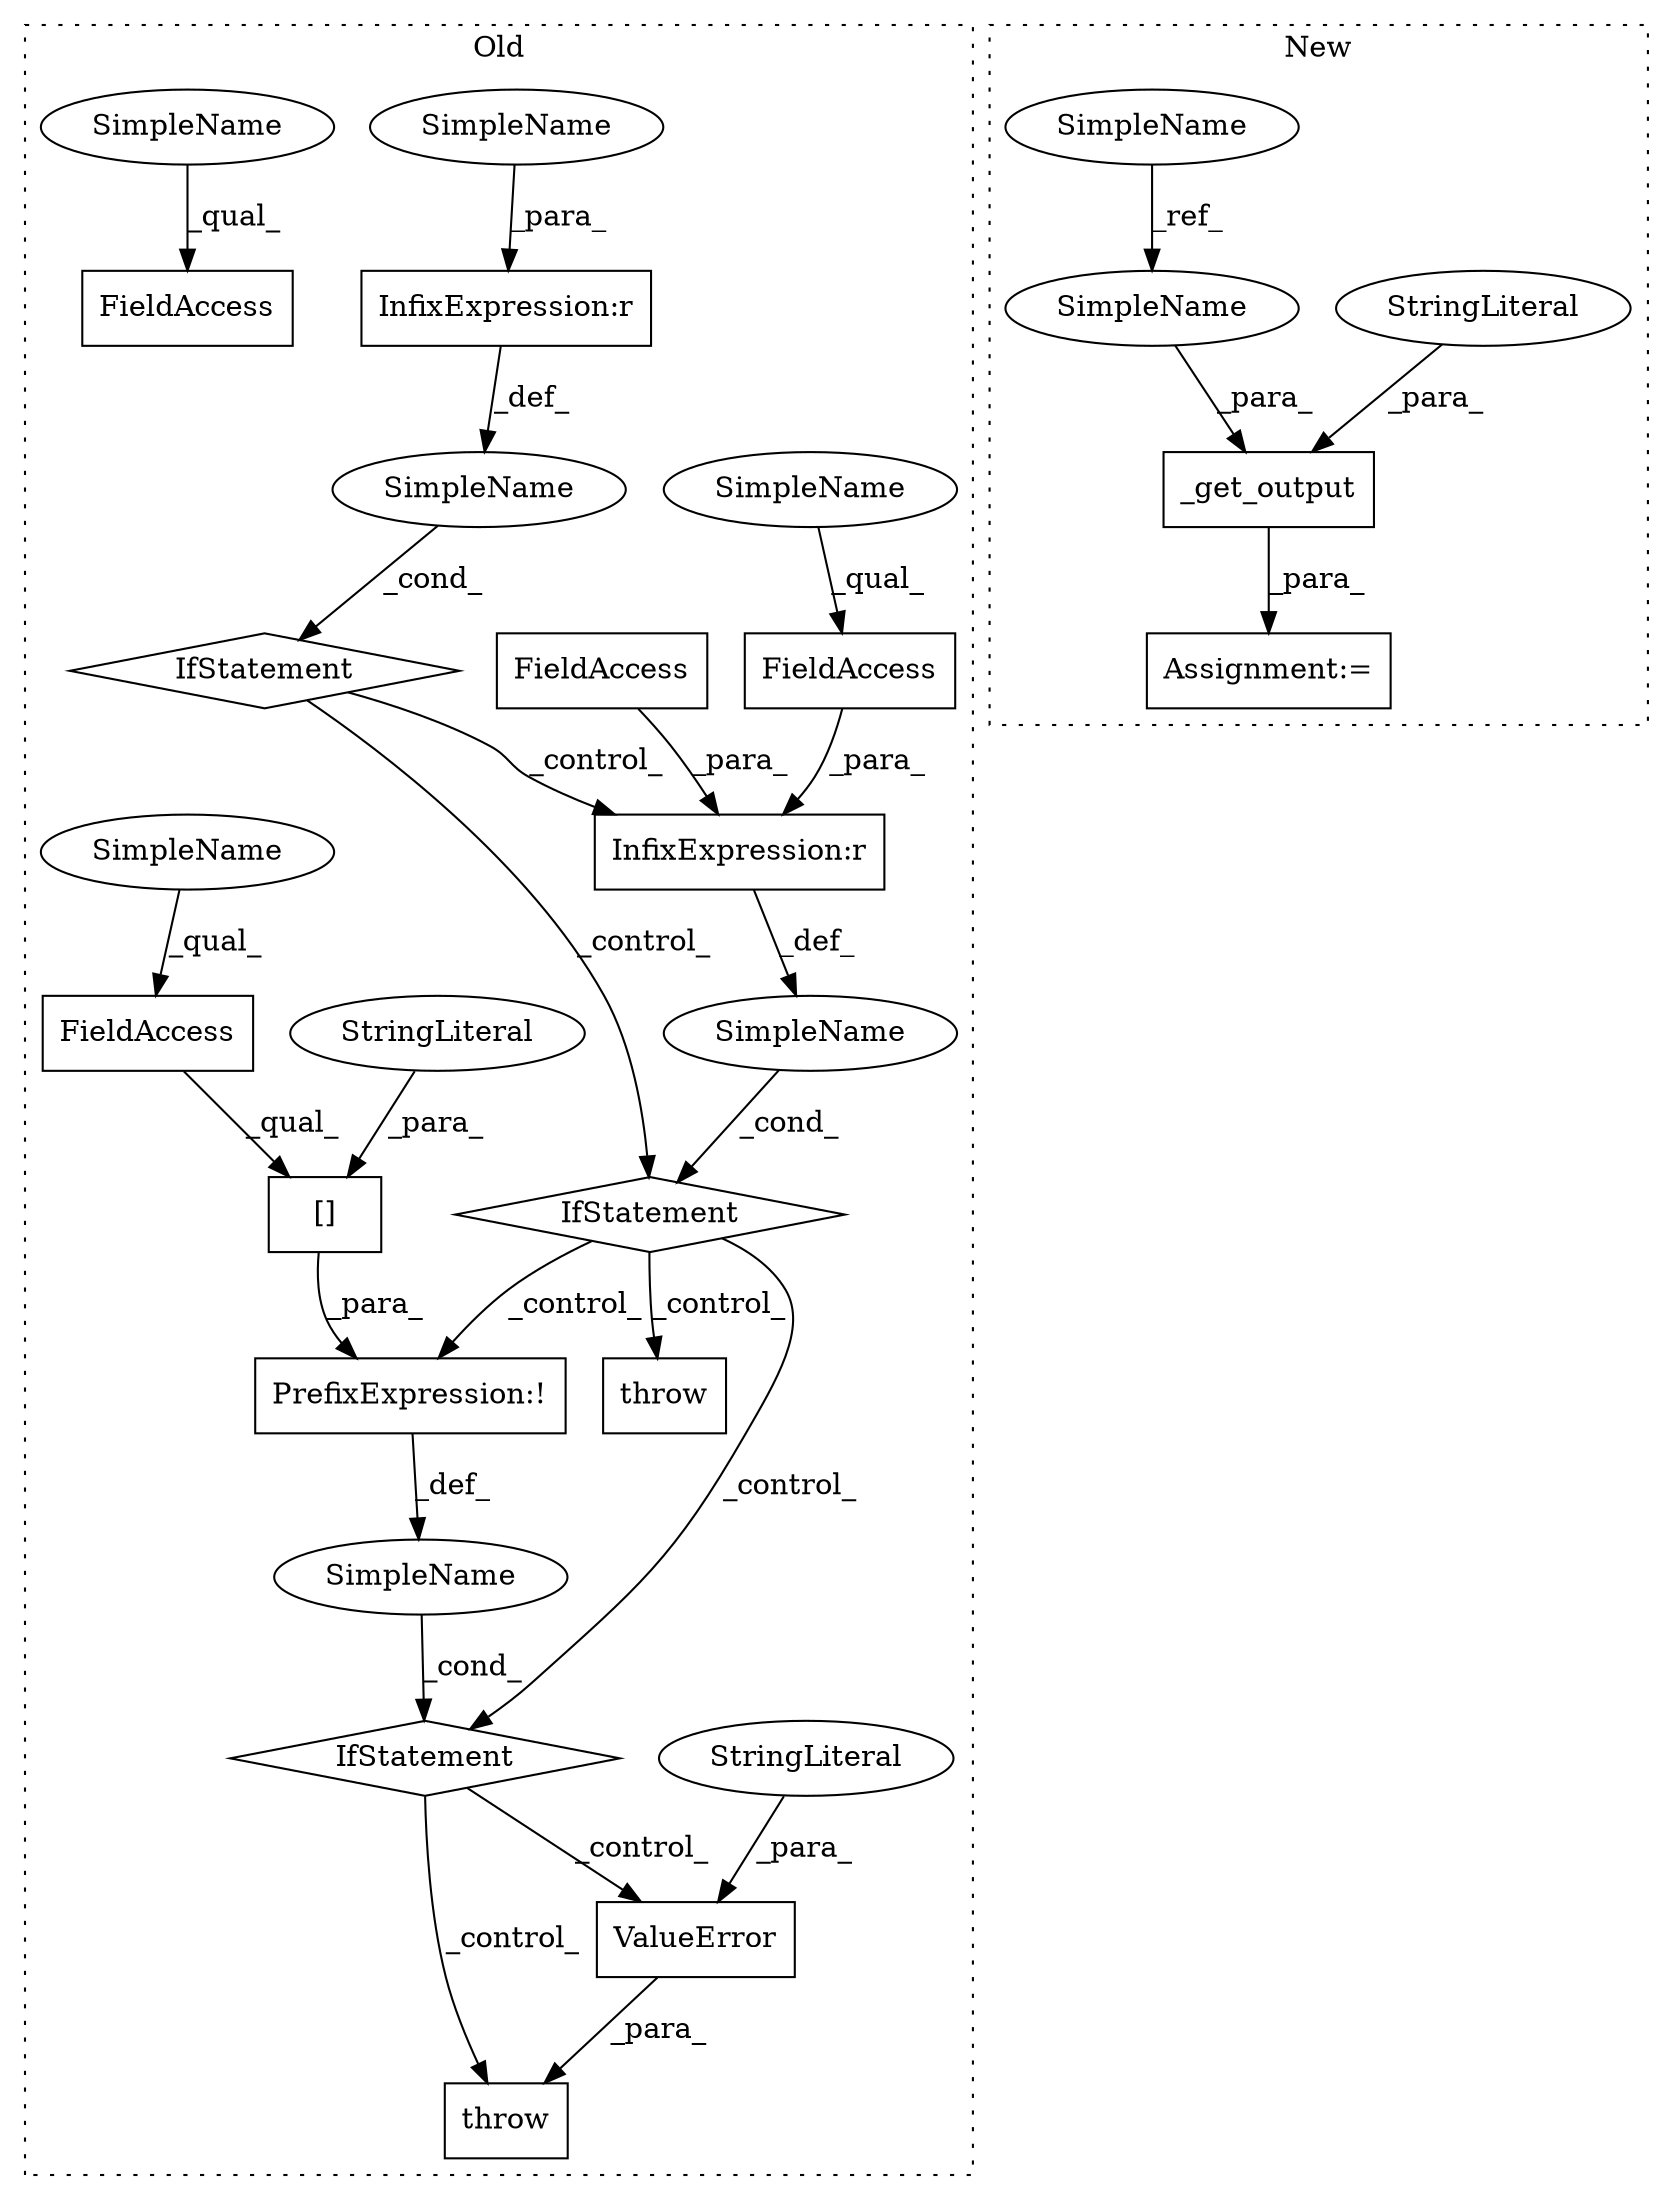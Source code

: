 digraph G {
subgraph cluster0 {
1 [label="[]" a="2" s="2068,2095" l="13,1" shape="box"];
3 [label="PrefixExpression:!" a="38" s="2067" l="1" shape="box"];
4 [label="SimpleName" a="42" s="" l="" shape="ellipse"];
5 [label="throw" a="53" s="2240" l="6" shape="box"];
7 [label="StringLiteral" a="45" s="2081" l="14" shape="ellipse"];
8 [label="InfixExpression:r" a="27" s="1867" l="4" shape="box"];
10 [label="FieldAccess" a="22" s="2068" l="12" shape="box"];
11 [label="FieldAccess" a="22" s="2199" l="12" shape="box"];
12 [label="FieldAccess" a="22" s="1949" l="12" shape="box"];
13 [label="SimpleName" a="42" s="" l="" shape="ellipse"];
14 [label="IfStatement" a="25" s="2063,2096" l="4,2" shape="diamond"];
15 [label="ValueError" a="32" s="2246,2324" l="11,1" shape="box"];
16 [label="StringLiteral" a="45" s="2257" l="67" shape="ellipse"];
17 [label="IfStatement" a="25" s="1857,1875" l="4,2" shape="diamond"];
18 [label="SimpleName" a="42" s="" l="" shape="ellipse"];
19 [label="InfixExpression:r" a="27" s="1961" l="4" shape="box"];
20 [label="throw" a="53" s="1981" l="6" shape="box"];
21 [label="FieldAccess" a="22" s="1965" l="4" shape="box"];
22 [label="IfStatement" a="25" s="1945,1969" l="4,2" shape="diamond"];
25 [label="SimpleName" a="42" s="1949" l="6" shape="ellipse"];
26 [label="SimpleName" a="42" s="1861" l="6" shape="ellipse"];
27 [label="SimpleName" a="42" s="2199" l="6" shape="ellipse"];
28 [label="SimpleName" a="42" s="2068" l="6" shape="ellipse"];
label = "Old";
style="dotted";
}
subgraph cluster1 {
2 [label="_get_output" a="32" s="1111,1160" l="12,1" shape="box"];
6 [label="StringLiteral" a="45" s="1138" l="17" shape="ellipse"];
9 [label="SimpleName" a="42" s="1021" l="6" shape="ellipse"];
23 [label="Assignment:=" a="7" s="1110" l="1" shape="box"];
24 [label="SimpleName" a="42" s="1131" l="6" shape="ellipse"];
label = "New";
style="dotted";
}
1 -> 3 [label="_para_"];
2 -> 23 [label="_para_"];
3 -> 13 [label="_def_"];
4 -> 17 [label="_cond_"];
6 -> 2 [label="_para_"];
7 -> 1 [label="_para_"];
8 -> 4 [label="_def_"];
9 -> 24 [label="_ref_"];
10 -> 1 [label="_qual_"];
12 -> 19 [label="_para_"];
13 -> 14 [label="_cond_"];
14 -> 5 [label="_control_"];
14 -> 15 [label="_control_"];
15 -> 5 [label="_para_"];
16 -> 15 [label="_para_"];
17 -> 22 [label="_control_"];
17 -> 19 [label="_control_"];
18 -> 22 [label="_cond_"];
19 -> 18 [label="_def_"];
21 -> 19 [label="_para_"];
22 -> 14 [label="_control_"];
22 -> 3 [label="_control_"];
22 -> 20 [label="_control_"];
24 -> 2 [label="_para_"];
25 -> 12 [label="_qual_"];
26 -> 8 [label="_para_"];
27 -> 11 [label="_qual_"];
28 -> 10 [label="_qual_"];
}